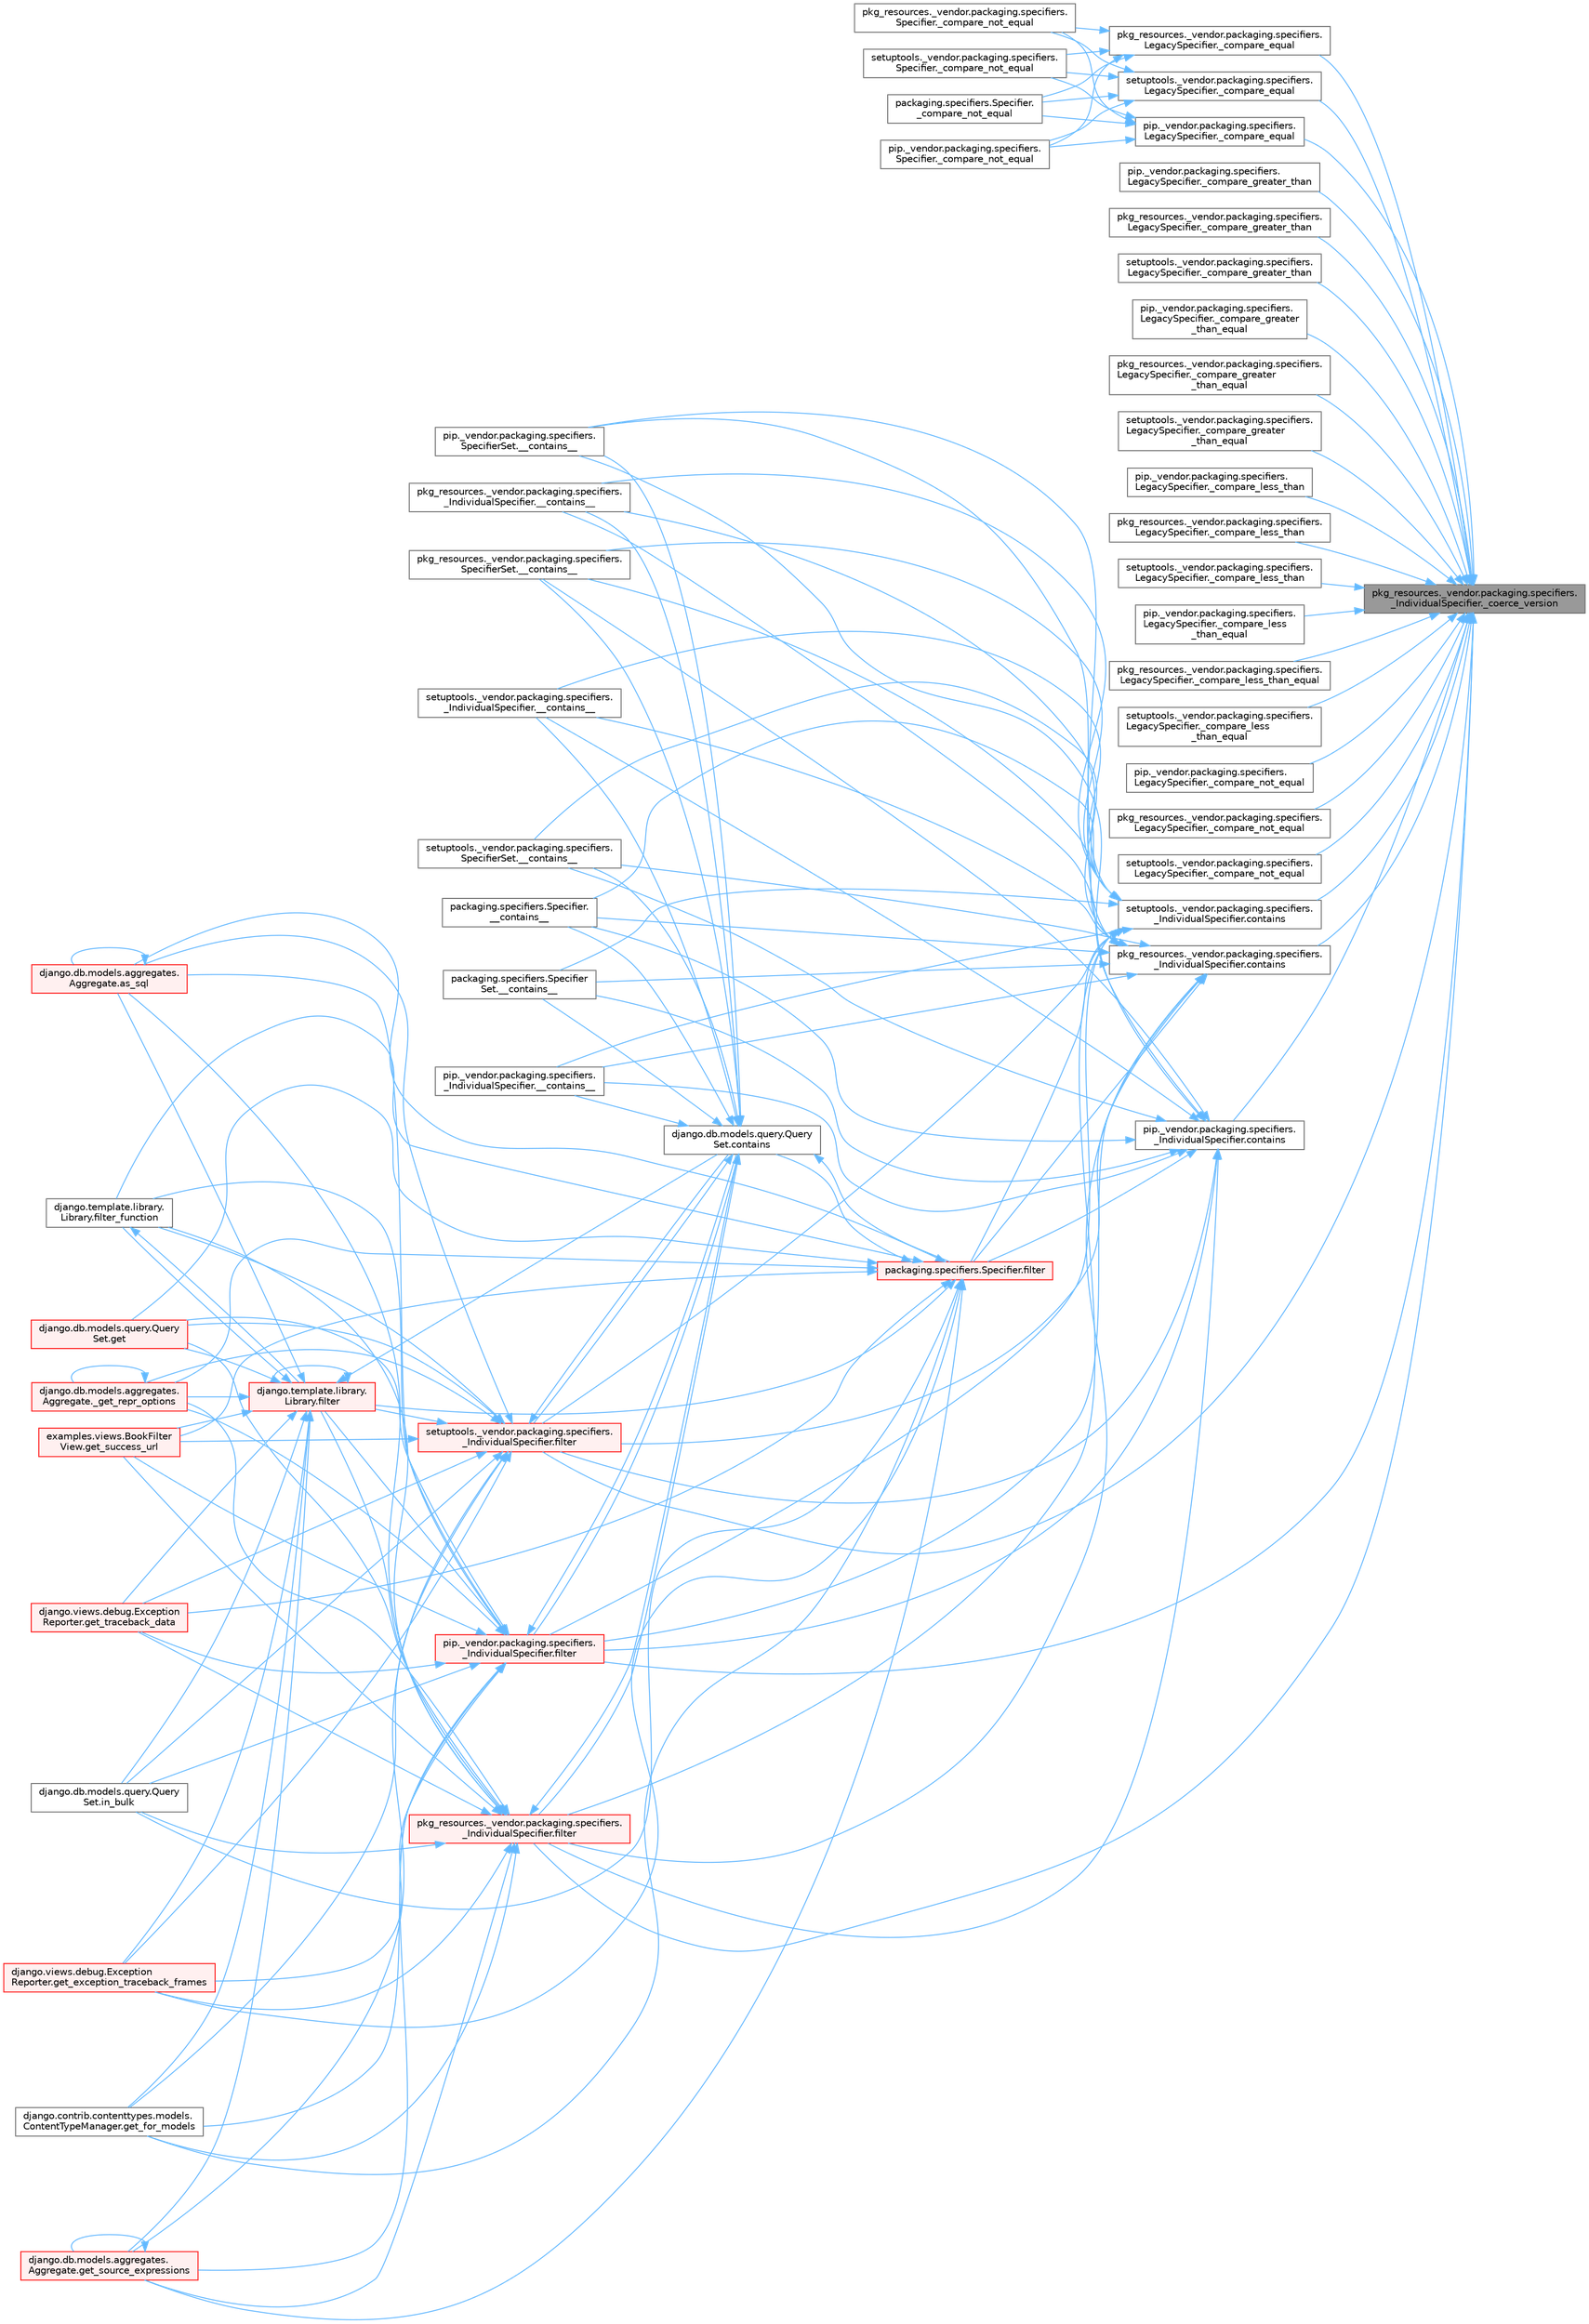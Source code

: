 digraph "pkg_resources._vendor.packaging.specifiers._IndividualSpecifier._coerce_version"
{
 // LATEX_PDF_SIZE
  bgcolor="transparent";
  edge [fontname=Helvetica,fontsize=10,labelfontname=Helvetica,labelfontsize=10];
  node [fontname=Helvetica,fontsize=10,shape=box,height=0.2,width=0.4];
  rankdir="RL";
  Node1 [id="Node000001",label="pkg_resources._vendor.packaging.specifiers.\l_IndividualSpecifier._coerce_version",height=0.2,width=0.4,color="gray40", fillcolor="grey60", style="filled", fontcolor="black",tooltip=" "];
  Node1 -> Node2 [id="edge1_Node000001_Node000002",dir="back",color="steelblue1",style="solid",tooltip=" "];
  Node2 [id="Node000002",label="pip._vendor.packaging.specifiers.\lLegacySpecifier._compare_equal",height=0.2,width=0.4,color="grey40", fillcolor="white", style="filled",URL="$classpip_1_1__vendor_1_1packaging_1_1specifiers_1_1_legacy_specifier.html#aa992abfe636b5dcc36fb73c9ba6eadc5",tooltip=" "];
  Node2 -> Node3 [id="edge2_Node000002_Node000003",dir="back",color="steelblue1",style="solid",tooltip=" "];
  Node3 [id="Node000003",label="packaging.specifiers.Specifier.\l_compare_not_equal",height=0.2,width=0.4,color="grey40", fillcolor="white", style="filled",URL="$classpackaging_1_1specifiers_1_1_specifier.html#afaf61a5885cdabcc436fab2c2c20abdf",tooltip=" "];
  Node2 -> Node4 [id="edge3_Node000002_Node000004",dir="back",color="steelblue1",style="solid",tooltip=" "];
  Node4 [id="Node000004",label="pip._vendor.packaging.specifiers.\lSpecifier._compare_not_equal",height=0.2,width=0.4,color="grey40", fillcolor="white", style="filled",URL="$classpip_1_1__vendor_1_1packaging_1_1specifiers_1_1_specifier.html#ac075d7482cc67183e717c5f5445e099c",tooltip=" "];
  Node2 -> Node5 [id="edge4_Node000002_Node000005",dir="back",color="steelblue1",style="solid",tooltip=" "];
  Node5 [id="Node000005",label="pkg_resources._vendor.packaging.specifiers.\lSpecifier._compare_not_equal",height=0.2,width=0.4,color="grey40", fillcolor="white", style="filled",URL="$classpkg__resources_1_1__vendor_1_1packaging_1_1specifiers_1_1_specifier.html#aecca9d52cf2ac225af3903268a50b1ba",tooltip=" "];
  Node2 -> Node6 [id="edge5_Node000002_Node000006",dir="back",color="steelblue1",style="solid",tooltip=" "];
  Node6 [id="Node000006",label="setuptools._vendor.packaging.specifiers.\lSpecifier._compare_not_equal",height=0.2,width=0.4,color="grey40", fillcolor="white", style="filled",URL="$classsetuptools_1_1__vendor_1_1packaging_1_1specifiers_1_1_specifier.html#aa03261e15d89f8c477abf4418d840951",tooltip=" "];
  Node1 -> Node7 [id="edge6_Node000001_Node000007",dir="back",color="steelblue1",style="solid",tooltip=" "];
  Node7 [id="Node000007",label="pkg_resources._vendor.packaging.specifiers.\lLegacySpecifier._compare_equal",height=0.2,width=0.4,color="grey40", fillcolor="white", style="filled",URL="$classpkg__resources_1_1__vendor_1_1packaging_1_1specifiers_1_1_legacy_specifier.html#a9ab14befdf33932453ea48aa388e64ef",tooltip=" "];
  Node7 -> Node3 [id="edge7_Node000007_Node000003",dir="back",color="steelblue1",style="solid",tooltip=" "];
  Node7 -> Node4 [id="edge8_Node000007_Node000004",dir="back",color="steelblue1",style="solid",tooltip=" "];
  Node7 -> Node5 [id="edge9_Node000007_Node000005",dir="back",color="steelblue1",style="solid",tooltip=" "];
  Node7 -> Node6 [id="edge10_Node000007_Node000006",dir="back",color="steelblue1",style="solid",tooltip=" "];
  Node1 -> Node8 [id="edge11_Node000001_Node000008",dir="back",color="steelblue1",style="solid",tooltip=" "];
  Node8 [id="Node000008",label="setuptools._vendor.packaging.specifiers.\lLegacySpecifier._compare_equal",height=0.2,width=0.4,color="grey40", fillcolor="white", style="filled",URL="$classsetuptools_1_1__vendor_1_1packaging_1_1specifiers_1_1_legacy_specifier.html#af2f9a3723cc43c0e2ba52554904ca5ee",tooltip=" "];
  Node8 -> Node3 [id="edge12_Node000008_Node000003",dir="back",color="steelblue1",style="solid",tooltip=" "];
  Node8 -> Node4 [id="edge13_Node000008_Node000004",dir="back",color="steelblue1",style="solid",tooltip=" "];
  Node8 -> Node5 [id="edge14_Node000008_Node000005",dir="back",color="steelblue1",style="solid",tooltip=" "];
  Node8 -> Node6 [id="edge15_Node000008_Node000006",dir="back",color="steelblue1",style="solid",tooltip=" "];
  Node1 -> Node9 [id="edge16_Node000001_Node000009",dir="back",color="steelblue1",style="solid",tooltip=" "];
  Node9 [id="Node000009",label="pip._vendor.packaging.specifiers.\lLegacySpecifier._compare_greater_than",height=0.2,width=0.4,color="grey40", fillcolor="white", style="filled",URL="$classpip_1_1__vendor_1_1packaging_1_1specifiers_1_1_legacy_specifier.html#a7f8ae49153f63ae98b5fcaa3aba95924",tooltip=" "];
  Node1 -> Node10 [id="edge17_Node000001_Node000010",dir="back",color="steelblue1",style="solid",tooltip=" "];
  Node10 [id="Node000010",label="pkg_resources._vendor.packaging.specifiers.\lLegacySpecifier._compare_greater_than",height=0.2,width=0.4,color="grey40", fillcolor="white", style="filled",URL="$classpkg__resources_1_1__vendor_1_1packaging_1_1specifiers_1_1_legacy_specifier.html#afa279350935f2a7582476d115ab74a6c",tooltip=" "];
  Node1 -> Node11 [id="edge18_Node000001_Node000011",dir="back",color="steelblue1",style="solid",tooltip=" "];
  Node11 [id="Node000011",label="setuptools._vendor.packaging.specifiers.\lLegacySpecifier._compare_greater_than",height=0.2,width=0.4,color="grey40", fillcolor="white", style="filled",URL="$classsetuptools_1_1__vendor_1_1packaging_1_1specifiers_1_1_legacy_specifier.html#a122d0eb86955927dd763498cb9765774",tooltip=" "];
  Node1 -> Node12 [id="edge19_Node000001_Node000012",dir="back",color="steelblue1",style="solid",tooltip=" "];
  Node12 [id="Node000012",label="pip._vendor.packaging.specifiers.\lLegacySpecifier._compare_greater\l_than_equal",height=0.2,width=0.4,color="grey40", fillcolor="white", style="filled",URL="$classpip_1_1__vendor_1_1packaging_1_1specifiers_1_1_legacy_specifier.html#a40b61cc2c25af7c94aa651295b25dab1",tooltip=" "];
  Node1 -> Node13 [id="edge20_Node000001_Node000013",dir="back",color="steelblue1",style="solid",tooltip=" "];
  Node13 [id="Node000013",label="pkg_resources._vendor.packaging.specifiers.\lLegacySpecifier._compare_greater\l_than_equal",height=0.2,width=0.4,color="grey40", fillcolor="white", style="filled",URL="$classpkg__resources_1_1__vendor_1_1packaging_1_1specifiers_1_1_legacy_specifier.html#a6778a400c248b6f8b374ffcf8c0ec60c",tooltip=" "];
  Node1 -> Node14 [id="edge21_Node000001_Node000014",dir="back",color="steelblue1",style="solid",tooltip=" "];
  Node14 [id="Node000014",label="setuptools._vendor.packaging.specifiers.\lLegacySpecifier._compare_greater\l_than_equal",height=0.2,width=0.4,color="grey40", fillcolor="white", style="filled",URL="$classsetuptools_1_1__vendor_1_1packaging_1_1specifiers_1_1_legacy_specifier.html#a0ac04fa512061f6629c6444e73358d34",tooltip=" "];
  Node1 -> Node15 [id="edge22_Node000001_Node000015",dir="back",color="steelblue1",style="solid",tooltip=" "];
  Node15 [id="Node000015",label="pip._vendor.packaging.specifiers.\lLegacySpecifier._compare_less_than",height=0.2,width=0.4,color="grey40", fillcolor="white", style="filled",URL="$classpip_1_1__vendor_1_1packaging_1_1specifiers_1_1_legacy_specifier.html#a64bc4cd3d43b304356d7ef3c3da8043a",tooltip=" "];
  Node1 -> Node16 [id="edge23_Node000001_Node000016",dir="back",color="steelblue1",style="solid",tooltip=" "];
  Node16 [id="Node000016",label="pkg_resources._vendor.packaging.specifiers.\lLegacySpecifier._compare_less_than",height=0.2,width=0.4,color="grey40", fillcolor="white", style="filled",URL="$classpkg__resources_1_1__vendor_1_1packaging_1_1specifiers_1_1_legacy_specifier.html#aa76c7e2e1e58b32a2801c09076eb9ee8",tooltip=" "];
  Node1 -> Node17 [id="edge24_Node000001_Node000017",dir="back",color="steelblue1",style="solid",tooltip=" "];
  Node17 [id="Node000017",label="setuptools._vendor.packaging.specifiers.\lLegacySpecifier._compare_less_than",height=0.2,width=0.4,color="grey40", fillcolor="white", style="filled",URL="$classsetuptools_1_1__vendor_1_1packaging_1_1specifiers_1_1_legacy_specifier.html#ac8081511dbe3bdf8d01a9bb9257a281c",tooltip=" "];
  Node1 -> Node18 [id="edge25_Node000001_Node000018",dir="back",color="steelblue1",style="solid",tooltip=" "];
  Node18 [id="Node000018",label="pip._vendor.packaging.specifiers.\lLegacySpecifier._compare_less\l_than_equal",height=0.2,width=0.4,color="grey40", fillcolor="white", style="filled",URL="$classpip_1_1__vendor_1_1packaging_1_1specifiers_1_1_legacy_specifier.html#a97c4a9b07607db6a9fc75305fad07592",tooltip=" "];
  Node1 -> Node19 [id="edge26_Node000001_Node000019",dir="back",color="steelblue1",style="solid",tooltip=" "];
  Node19 [id="Node000019",label="pkg_resources._vendor.packaging.specifiers.\lLegacySpecifier._compare_less_than_equal",height=0.2,width=0.4,color="grey40", fillcolor="white", style="filled",URL="$classpkg__resources_1_1__vendor_1_1packaging_1_1specifiers_1_1_legacy_specifier.html#a820d32e098eb543a2b03160a5724c3d1",tooltip=" "];
  Node1 -> Node20 [id="edge27_Node000001_Node000020",dir="back",color="steelblue1",style="solid",tooltip=" "];
  Node20 [id="Node000020",label="setuptools._vendor.packaging.specifiers.\lLegacySpecifier._compare_less\l_than_equal",height=0.2,width=0.4,color="grey40", fillcolor="white", style="filled",URL="$classsetuptools_1_1__vendor_1_1packaging_1_1specifiers_1_1_legacy_specifier.html#a0e6500c47377b3c773fa67f8a2f73adb",tooltip=" "];
  Node1 -> Node21 [id="edge28_Node000001_Node000021",dir="back",color="steelblue1",style="solid",tooltip=" "];
  Node21 [id="Node000021",label="pip._vendor.packaging.specifiers.\lLegacySpecifier._compare_not_equal",height=0.2,width=0.4,color="grey40", fillcolor="white", style="filled",URL="$classpip_1_1__vendor_1_1packaging_1_1specifiers_1_1_legacy_specifier.html#a9772d84edb67d9cc164ae26e13621e1c",tooltip=" "];
  Node1 -> Node22 [id="edge29_Node000001_Node000022",dir="back",color="steelblue1",style="solid",tooltip=" "];
  Node22 [id="Node000022",label="pkg_resources._vendor.packaging.specifiers.\lLegacySpecifier._compare_not_equal",height=0.2,width=0.4,color="grey40", fillcolor="white", style="filled",URL="$classpkg__resources_1_1__vendor_1_1packaging_1_1specifiers_1_1_legacy_specifier.html#aa5b8e0273c939304609e25b0a26674d4",tooltip=" "];
  Node1 -> Node23 [id="edge30_Node000001_Node000023",dir="back",color="steelblue1",style="solid",tooltip=" "];
  Node23 [id="Node000023",label="setuptools._vendor.packaging.specifiers.\lLegacySpecifier._compare_not_equal",height=0.2,width=0.4,color="grey40", fillcolor="white", style="filled",URL="$classsetuptools_1_1__vendor_1_1packaging_1_1specifiers_1_1_legacy_specifier.html#a203f91f790c2aedbbb57ec7711cc360a",tooltip=" "];
  Node1 -> Node24 [id="edge31_Node000001_Node000024",dir="back",color="steelblue1",style="solid",tooltip=" "];
  Node24 [id="Node000024",label="pip._vendor.packaging.specifiers.\l_IndividualSpecifier.contains",height=0.2,width=0.4,color="grey40", fillcolor="white", style="filled",URL="$classpip_1_1__vendor_1_1packaging_1_1specifiers_1_1___individual_specifier.html#a0225ec2329bc258c9ff7d62a4ad6dde5",tooltip=" "];
  Node24 -> Node25 [id="edge32_Node000024_Node000025",dir="back",color="steelblue1",style="solid",tooltip=" "];
  Node25 [id="Node000025",label="packaging.specifiers.Specifier.\l__contains__",height=0.2,width=0.4,color="grey40", fillcolor="white", style="filled",URL="$classpackaging_1_1specifiers_1_1_specifier.html#adc6d0f14bb1eff89499eea42047f3ba1",tooltip=" "];
  Node24 -> Node26 [id="edge33_Node000024_Node000026",dir="back",color="steelblue1",style="solid",tooltip=" "];
  Node26 [id="Node000026",label="packaging.specifiers.Specifier\lSet.__contains__",height=0.2,width=0.4,color="grey40", fillcolor="white", style="filled",URL="$classpackaging_1_1specifiers_1_1_specifier_set.html#afe431232e3df02a4ebec8ed882319eb4",tooltip=" "];
  Node24 -> Node27 [id="edge34_Node000024_Node000027",dir="back",color="steelblue1",style="solid",tooltip=" "];
  Node27 [id="Node000027",label="pip._vendor.packaging.specifiers.\l_IndividualSpecifier.__contains__",height=0.2,width=0.4,color="grey40", fillcolor="white", style="filled",URL="$classpip_1_1__vendor_1_1packaging_1_1specifiers_1_1___individual_specifier.html#a838b430af2f5ab5d2241a7c0bdd0e99e",tooltip=" "];
  Node24 -> Node28 [id="edge35_Node000024_Node000028",dir="back",color="steelblue1",style="solid",tooltip=" "];
  Node28 [id="Node000028",label="pip._vendor.packaging.specifiers.\lSpecifierSet.__contains__",height=0.2,width=0.4,color="grey40", fillcolor="white", style="filled",URL="$classpip_1_1__vendor_1_1packaging_1_1specifiers_1_1_specifier_set.html#a6129bfedcd20834661d4883f7fbaed86",tooltip=" "];
  Node24 -> Node29 [id="edge36_Node000024_Node000029",dir="back",color="steelblue1",style="solid",tooltip=" "];
  Node29 [id="Node000029",label="pkg_resources._vendor.packaging.specifiers.\l_IndividualSpecifier.__contains__",height=0.2,width=0.4,color="grey40", fillcolor="white", style="filled",URL="$classpkg__resources_1_1__vendor_1_1packaging_1_1specifiers_1_1___individual_specifier.html#a2370a23a1faa6987b992d9e69069aa6b",tooltip=" "];
  Node24 -> Node30 [id="edge37_Node000024_Node000030",dir="back",color="steelblue1",style="solid",tooltip=" "];
  Node30 [id="Node000030",label="pkg_resources._vendor.packaging.specifiers.\lSpecifierSet.__contains__",height=0.2,width=0.4,color="grey40", fillcolor="white", style="filled",URL="$classpkg__resources_1_1__vendor_1_1packaging_1_1specifiers_1_1_specifier_set.html#aad5022ca5dea895ec350e338ba308529",tooltip=" "];
  Node24 -> Node31 [id="edge38_Node000024_Node000031",dir="back",color="steelblue1",style="solid",tooltip=" "];
  Node31 [id="Node000031",label="setuptools._vendor.packaging.specifiers.\l_IndividualSpecifier.__contains__",height=0.2,width=0.4,color="grey40", fillcolor="white", style="filled",URL="$classsetuptools_1_1__vendor_1_1packaging_1_1specifiers_1_1___individual_specifier.html#aff90cdb7b48e1e261461d10f6bbe8c5e",tooltip=" "];
  Node24 -> Node32 [id="edge39_Node000024_Node000032",dir="back",color="steelblue1",style="solid",tooltip=" "];
  Node32 [id="Node000032",label="setuptools._vendor.packaging.specifiers.\lSpecifierSet.__contains__",height=0.2,width=0.4,color="grey40", fillcolor="white", style="filled",URL="$classsetuptools_1_1__vendor_1_1packaging_1_1specifiers_1_1_specifier_set.html#a44a6f0f6a924c5c4fb150fff13c089c6",tooltip=" "];
  Node24 -> Node33 [id="edge40_Node000024_Node000033",dir="back",color="steelblue1",style="solid",tooltip=" "];
  Node33 [id="Node000033",label="packaging.specifiers.Specifier.filter",height=0.2,width=0.4,color="red", fillcolor="#FFF0F0", style="filled",URL="$classpackaging_1_1specifiers_1_1_specifier.html#a22d9e14c5343d89e742b098b6d7997f7",tooltip=" "];
  Node33 -> Node34 [id="edge41_Node000033_Node000034",dir="back",color="steelblue1",style="solid",tooltip=" "];
  Node34 [id="Node000034",label="django.db.models.aggregates.\lAggregate._get_repr_options",height=0.2,width=0.4,color="red", fillcolor="#FFF0F0", style="filled",URL="$classdjango_1_1db_1_1models_1_1aggregates_1_1_aggregate.html#a9256cb09b47d2922447ef2d7e78a9cc7",tooltip=" "];
  Node34 -> Node34 [id="edge42_Node000034_Node000034",dir="back",color="steelblue1",style="solid",tooltip=" "];
  Node33 -> Node37 [id="edge43_Node000033_Node000037",dir="back",color="steelblue1",style="solid",tooltip=" "];
  Node37 [id="Node000037",label="django.db.models.aggregates.\lAggregate.as_sql",height=0.2,width=0.4,color="red", fillcolor="#FFF0F0", style="filled",URL="$classdjango_1_1db_1_1models_1_1aggregates_1_1_aggregate.html#aeb213202f480fabf5956d513efab08d6",tooltip=" "];
  Node37 -> Node37 [id="edge44_Node000037_Node000037",dir="back",color="steelblue1",style="solid",tooltip=" "];
  Node33 -> Node66 [id="edge45_Node000033_Node000066",dir="back",color="steelblue1",style="solid",tooltip=" "];
  Node66 [id="Node000066",label="django.db.models.query.Query\lSet.contains",height=0.2,width=0.4,color="grey40", fillcolor="white", style="filled",URL="$classdjango_1_1db_1_1models_1_1query_1_1_query_set.html#a242e569a4bce6723adc3e71fdc69b70f",tooltip=" "];
  Node66 -> Node25 [id="edge46_Node000066_Node000025",dir="back",color="steelblue1",style="solid",tooltip=" "];
  Node66 -> Node26 [id="edge47_Node000066_Node000026",dir="back",color="steelblue1",style="solid",tooltip=" "];
  Node66 -> Node27 [id="edge48_Node000066_Node000027",dir="back",color="steelblue1",style="solid",tooltip=" "];
  Node66 -> Node28 [id="edge49_Node000066_Node000028",dir="back",color="steelblue1",style="solid",tooltip=" "];
  Node66 -> Node29 [id="edge50_Node000066_Node000029",dir="back",color="steelblue1",style="solid",tooltip=" "];
  Node66 -> Node30 [id="edge51_Node000066_Node000030",dir="back",color="steelblue1",style="solid",tooltip=" "];
  Node66 -> Node31 [id="edge52_Node000066_Node000031",dir="back",color="steelblue1",style="solid",tooltip=" "];
  Node66 -> Node32 [id="edge53_Node000066_Node000032",dir="back",color="steelblue1",style="solid",tooltip=" "];
  Node66 -> Node33 [id="edge54_Node000066_Node000033",dir="back",color="steelblue1",style="solid",tooltip=" "];
  Node66 -> Node67 [id="edge55_Node000066_Node000067",dir="back",color="steelblue1",style="solid",tooltip=" "];
  Node67 [id="Node000067",label="pip._vendor.packaging.specifiers.\l_IndividualSpecifier.filter",height=0.2,width=0.4,color="red", fillcolor="#FFF0F0", style="filled",URL="$classpip_1_1__vendor_1_1packaging_1_1specifiers_1_1___individual_specifier.html#a6203976cfa5ddd6a1f47f8dfe0669fd7",tooltip=" "];
  Node67 -> Node34 [id="edge56_Node000067_Node000034",dir="back",color="steelblue1",style="solid",tooltip=" "];
  Node67 -> Node37 [id="edge57_Node000067_Node000037",dir="back",color="steelblue1",style="solid",tooltip=" "];
  Node67 -> Node66 [id="edge58_Node000067_Node000066",dir="back",color="steelblue1",style="solid",tooltip=" "];
  Node67 -> Node68 [id="edge59_Node000067_Node000068",dir="back",color="steelblue1",style="solid",tooltip=" "];
  Node68 [id="Node000068",label="django.template.library.\lLibrary.filter",height=0.2,width=0.4,color="red", fillcolor="#FFF0F0", style="filled",URL="$classdjango_1_1template_1_1library_1_1_library.html#ac67bb1211ffc0354d5bf33029a58aa43",tooltip=" "];
  Node68 -> Node34 [id="edge60_Node000068_Node000034",dir="back",color="steelblue1",style="solid",tooltip=" "];
  Node68 -> Node37 [id="edge61_Node000068_Node000037",dir="back",color="steelblue1",style="solid",tooltip=" "];
  Node68 -> Node66 [id="edge62_Node000068_Node000066",dir="back",color="steelblue1",style="solid",tooltip=" "];
  Node68 -> Node68 [id="edge63_Node000068_Node000068",dir="back",color="steelblue1",style="solid",tooltip=" "];
  Node68 -> Node69 [id="edge64_Node000068_Node000069",dir="back",color="steelblue1",style="solid",tooltip=" "];
  Node69 [id="Node000069",label="django.template.library.\lLibrary.filter_function",height=0.2,width=0.4,color="grey40", fillcolor="white", style="filled",URL="$classdjango_1_1template_1_1library_1_1_library.html#ac31ca4b9799430f0623aea9d177a04dc",tooltip=" "];
  Node69 -> Node68 [id="edge65_Node000069_Node000068",dir="back",color="steelblue1",style="solid",tooltip=" "];
  Node68 -> Node70 [id="edge66_Node000068_Node000070",dir="back",color="steelblue1",style="solid",tooltip=" "];
  Node70 [id="Node000070",label="django.db.models.query.Query\lSet.get",height=0.2,width=0.4,color="red", fillcolor="#FFF0F0", style="filled",URL="$classdjango_1_1db_1_1models_1_1query_1_1_query_set.html#afe9afa909843984d4fa4c2555f0f1310",tooltip=" "];
  Node68 -> Node2633 [id="edge67_Node000068_Node002633",dir="back",color="steelblue1",style="solid",tooltip=" "];
  Node2633 [id="Node002633",label="django.views.debug.Exception\lReporter.get_exception_traceback_frames",height=0.2,width=0.4,color="red", fillcolor="#FFF0F0", style="filled",URL="$classdjango_1_1views_1_1debug_1_1_exception_reporter.html#a326b08b3941038a5504f8e0a846bae68",tooltip=" "];
  Node68 -> Node717 [id="edge68_Node000068_Node000717",dir="back",color="steelblue1",style="solid",tooltip=" "];
  Node717 [id="Node000717",label="django.contrib.contenttypes.models.\lContentTypeManager.get_for_models",height=0.2,width=0.4,color="grey40", fillcolor="white", style="filled",URL="$classdjango_1_1contrib_1_1contenttypes_1_1models_1_1_content_type_manager.html#a541a2e215680799739b6f8c1b19ddda4",tooltip=" "];
  Node68 -> Node2635 [id="edge69_Node000068_Node002635",dir="back",color="steelblue1",style="solid",tooltip=" "];
  Node2635 [id="Node002635",label="django.db.models.aggregates.\lAggregate.get_source_expressions",height=0.2,width=0.4,color="red", fillcolor="#FFF0F0", style="filled",URL="$classdjango_1_1db_1_1models_1_1aggregates_1_1_aggregate.html#a4a47839518c013f780a931e4bcf2d4f1",tooltip=" "];
  Node2635 -> Node2635 [id="edge70_Node002635_Node002635",dir="back",color="steelblue1",style="solid",tooltip=" "];
  Node68 -> Node2637 [id="edge71_Node000068_Node002637",dir="back",color="steelblue1",style="solid",tooltip=" "];
  Node2637 [id="Node002637",label="examples.views.BookFilter\lView.get_success_url",height=0.2,width=0.4,color="red", fillcolor="#FFF0F0", style="filled",URL="$classexamples_1_1views_1_1_book_filter_view.html#aa2850ac24b9acf2933ac3db160ee5a56",tooltip=" "];
  Node68 -> Node181 [id="edge72_Node000068_Node000181",dir="back",color="steelblue1",style="solid",tooltip=" "];
  Node181 [id="Node000181",label="django.views.debug.Exception\lReporter.get_traceback_data",height=0.2,width=0.4,color="red", fillcolor="#FFF0F0", style="filled",URL="$classdjango_1_1views_1_1debug_1_1_exception_reporter.html#ada9d00ba4c901b186db405e92ebbc211",tooltip=" "];
  Node68 -> Node2638 [id="edge73_Node000068_Node002638",dir="back",color="steelblue1",style="solid",tooltip=" "];
  Node2638 [id="Node002638",label="django.db.models.query.Query\lSet.in_bulk",height=0.2,width=0.4,color="grey40", fillcolor="white", style="filled",URL="$classdjango_1_1db_1_1models_1_1query_1_1_query_set.html#a5958a37586e4e5a39b6b2f8e3fa65d86",tooltip=" "];
  Node67 -> Node69 [id="edge74_Node000067_Node000069",dir="back",color="steelblue1",style="solid",tooltip=" "];
  Node67 -> Node70 [id="edge75_Node000067_Node000070",dir="back",color="steelblue1",style="solid",tooltip=" "];
  Node67 -> Node2633 [id="edge76_Node000067_Node002633",dir="back",color="steelblue1",style="solid",tooltip=" "];
  Node67 -> Node717 [id="edge77_Node000067_Node000717",dir="back",color="steelblue1",style="solid",tooltip=" "];
  Node67 -> Node2635 [id="edge78_Node000067_Node002635",dir="back",color="steelblue1",style="solid",tooltip=" "];
  Node67 -> Node2637 [id="edge79_Node000067_Node002637",dir="back",color="steelblue1",style="solid",tooltip=" "];
  Node67 -> Node181 [id="edge80_Node000067_Node000181",dir="back",color="steelblue1",style="solid",tooltip=" "];
  Node67 -> Node2638 [id="edge81_Node000067_Node002638",dir="back",color="steelblue1",style="solid",tooltip=" "];
  Node66 -> Node3200 [id="edge82_Node000066_Node003200",dir="back",color="steelblue1",style="solid",tooltip=" "];
  Node3200 [id="Node003200",label="pkg_resources._vendor.packaging.specifiers.\l_IndividualSpecifier.filter",height=0.2,width=0.4,color="red", fillcolor="#FFF0F0", style="filled",URL="$classpkg__resources_1_1__vendor_1_1packaging_1_1specifiers_1_1___individual_specifier.html#ad284c0e05b23f4b6838266492c00fc3e",tooltip=" "];
  Node3200 -> Node34 [id="edge83_Node003200_Node000034",dir="back",color="steelblue1",style="solid",tooltip=" "];
  Node3200 -> Node37 [id="edge84_Node003200_Node000037",dir="back",color="steelblue1",style="solid",tooltip=" "];
  Node3200 -> Node66 [id="edge85_Node003200_Node000066",dir="back",color="steelblue1",style="solid",tooltip=" "];
  Node3200 -> Node68 [id="edge86_Node003200_Node000068",dir="back",color="steelblue1",style="solid",tooltip=" "];
  Node3200 -> Node69 [id="edge87_Node003200_Node000069",dir="back",color="steelblue1",style="solid",tooltip=" "];
  Node3200 -> Node70 [id="edge88_Node003200_Node000070",dir="back",color="steelblue1",style="solid",tooltip=" "];
  Node3200 -> Node2633 [id="edge89_Node003200_Node002633",dir="back",color="steelblue1",style="solid",tooltip=" "];
  Node3200 -> Node717 [id="edge90_Node003200_Node000717",dir="back",color="steelblue1",style="solid",tooltip=" "];
  Node3200 -> Node2635 [id="edge91_Node003200_Node002635",dir="back",color="steelblue1",style="solid",tooltip=" "];
  Node3200 -> Node2637 [id="edge92_Node003200_Node002637",dir="back",color="steelblue1",style="solid",tooltip=" "];
  Node3200 -> Node181 [id="edge93_Node003200_Node000181",dir="back",color="steelblue1",style="solid",tooltip=" "];
  Node3200 -> Node2638 [id="edge94_Node003200_Node002638",dir="back",color="steelblue1",style="solid",tooltip=" "];
  Node66 -> Node3201 [id="edge95_Node000066_Node003201",dir="back",color="steelblue1",style="solid",tooltip=" "];
  Node3201 [id="Node003201",label="setuptools._vendor.packaging.specifiers.\l_IndividualSpecifier.filter",height=0.2,width=0.4,color="red", fillcolor="#FFF0F0", style="filled",URL="$classsetuptools_1_1__vendor_1_1packaging_1_1specifiers_1_1___individual_specifier.html#a7f35b396bffe2a5276887eda17fd660b",tooltip=" "];
  Node3201 -> Node34 [id="edge96_Node003201_Node000034",dir="back",color="steelblue1",style="solid",tooltip=" "];
  Node3201 -> Node37 [id="edge97_Node003201_Node000037",dir="back",color="steelblue1",style="solid",tooltip=" "];
  Node3201 -> Node66 [id="edge98_Node003201_Node000066",dir="back",color="steelblue1",style="solid",tooltip=" "];
  Node3201 -> Node68 [id="edge99_Node003201_Node000068",dir="back",color="steelblue1",style="solid",tooltip=" "];
  Node3201 -> Node69 [id="edge100_Node003201_Node000069",dir="back",color="steelblue1",style="solid",tooltip=" "];
  Node3201 -> Node70 [id="edge101_Node003201_Node000070",dir="back",color="steelblue1",style="solid",tooltip=" "];
  Node3201 -> Node2633 [id="edge102_Node003201_Node002633",dir="back",color="steelblue1",style="solid",tooltip=" "];
  Node3201 -> Node717 [id="edge103_Node003201_Node000717",dir="back",color="steelblue1",style="solid",tooltip=" "];
  Node3201 -> Node2635 [id="edge104_Node003201_Node002635",dir="back",color="steelblue1",style="solid",tooltip=" "];
  Node3201 -> Node2637 [id="edge105_Node003201_Node002637",dir="back",color="steelblue1",style="solid",tooltip=" "];
  Node3201 -> Node181 [id="edge106_Node003201_Node000181",dir="back",color="steelblue1",style="solid",tooltip=" "];
  Node3201 -> Node2638 [id="edge107_Node003201_Node002638",dir="back",color="steelblue1",style="solid",tooltip=" "];
  Node33 -> Node68 [id="edge108_Node000033_Node000068",dir="back",color="steelblue1",style="solid",tooltip=" "];
  Node33 -> Node69 [id="edge109_Node000033_Node000069",dir="back",color="steelblue1",style="solid",tooltip=" "];
  Node33 -> Node70 [id="edge110_Node000033_Node000070",dir="back",color="steelblue1",style="solid",tooltip=" "];
  Node33 -> Node2633 [id="edge111_Node000033_Node002633",dir="back",color="steelblue1",style="solid",tooltip=" "];
  Node33 -> Node717 [id="edge112_Node000033_Node000717",dir="back",color="steelblue1",style="solid",tooltip=" "];
  Node33 -> Node2635 [id="edge113_Node000033_Node002635",dir="back",color="steelblue1",style="solid",tooltip=" "];
  Node33 -> Node2637 [id="edge114_Node000033_Node002637",dir="back",color="steelblue1",style="solid",tooltip=" "];
  Node33 -> Node181 [id="edge115_Node000033_Node000181",dir="back",color="steelblue1",style="solid",tooltip=" "];
  Node33 -> Node2638 [id="edge116_Node000033_Node002638",dir="back",color="steelblue1",style="solid",tooltip=" "];
  Node24 -> Node67 [id="edge117_Node000024_Node000067",dir="back",color="steelblue1",style="solid",tooltip=" "];
  Node24 -> Node3200 [id="edge118_Node000024_Node003200",dir="back",color="steelblue1",style="solid",tooltip=" "];
  Node24 -> Node3201 [id="edge119_Node000024_Node003201",dir="back",color="steelblue1",style="solid",tooltip=" "];
  Node1 -> Node3202 [id="edge120_Node000001_Node003202",dir="back",color="steelblue1",style="solid",tooltip=" "];
  Node3202 [id="Node003202",label="pkg_resources._vendor.packaging.specifiers.\l_IndividualSpecifier.contains",height=0.2,width=0.4,color="grey40", fillcolor="white", style="filled",URL="$classpkg__resources_1_1__vendor_1_1packaging_1_1specifiers_1_1___individual_specifier.html#ad490fa0c3edddc0b101c1f2a13af7644",tooltip=" "];
  Node3202 -> Node25 [id="edge121_Node003202_Node000025",dir="back",color="steelblue1",style="solid",tooltip=" "];
  Node3202 -> Node26 [id="edge122_Node003202_Node000026",dir="back",color="steelblue1",style="solid",tooltip=" "];
  Node3202 -> Node27 [id="edge123_Node003202_Node000027",dir="back",color="steelblue1",style="solid",tooltip=" "];
  Node3202 -> Node28 [id="edge124_Node003202_Node000028",dir="back",color="steelblue1",style="solid",tooltip=" "];
  Node3202 -> Node29 [id="edge125_Node003202_Node000029",dir="back",color="steelblue1",style="solid",tooltip=" "];
  Node3202 -> Node30 [id="edge126_Node003202_Node000030",dir="back",color="steelblue1",style="solid",tooltip=" "];
  Node3202 -> Node31 [id="edge127_Node003202_Node000031",dir="back",color="steelblue1",style="solid",tooltip=" "];
  Node3202 -> Node32 [id="edge128_Node003202_Node000032",dir="back",color="steelblue1",style="solid",tooltip=" "];
  Node3202 -> Node33 [id="edge129_Node003202_Node000033",dir="back",color="steelblue1",style="solid",tooltip=" "];
  Node3202 -> Node67 [id="edge130_Node003202_Node000067",dir="back",color="steelblue1",style="solid",tooltip=" "];
  Node3202 -> Node3200 [id="edge131_Node003202_Node003200",dir="back",color="steelblue1",style="solid",tooltip=" "];
  Node3202 -> Node3201 [id="edge132_Node003202_Node003201",dir="back",color="steelblue1",style="solid",tooltip=" "];
  Node1 -> Node3203 [id="edge133_Node000001_Node003203",dir="back",color="steelblue1",style="solid",tooltip=" "];
  Node3203 [id="Node003203",label="setuptools._vendor.packaging.specifiers.\l_IndividualSpecifier.contains",height=0.2,width=0.4,color="grey40", fillcolor="white", style="filled",URL="$classsetuptools_1_1__vendor_1_1packaging_1_1specifiers_1_1___individual_specifier.html#aed6d984e133bfe928b2ee6e1315a1d00",tooltip=" "];
  Node3203 -> Node25 [id="edge134_Node003203_Node000025",dir="back",color="steelblue1",style="solid",tooltip=" "];
  Node3203 -> Node26 [id="edge135_Node003203_Node000026",dir="back",color="steelblue1",style="solid",tooltip=" "];
  Node3203 -> Node27 [id="edge136_Node003203_Node000027",dir="back",color="steelblue1",style="solid",tooltip=" "];
  Node3203 -> Node28 [id="edge137_Node003203_Node000028",dir="back",color="steelblue1",style="solid",tooltip=" "];
  Node3203 -> Node29 [id="edge138_Node003203_Node000029",dir="back",color="steelblue1",style="solid",tooltip=" "];
  Node3203 -> Node30 [id="edge139_Node003203_Node000030",dir="back",color="steelblue1",style="solid",tooltip=" "];
  Node3203 -> Node31 [id="edge140_Node003203_Node000031",dir="back",color="steelblue1",style="solid",tooltip=" "];
  Node3203 -> Node32 [id="edge141_Node003203_Node000032",dir="back",color="steelblue1",style="solid",tooltip=" "];
  Node3203 -> Node33 [id="edge142_Node003203_Node000033",dir="back",color="steelblue1",style="solid",tooltip=" "];
  Node3203 -> Node67 [id="edge143_Node003203_Node000067",dir="back",color="steelblue1",style="solid",tooltip=" "];
  Node3203 -> Node3200 [id="edge144_Node003203_Node003200",dir="back",color="steelblue1",style="solid",tooltip=" "];
  Node3203 -> Node3201 [id="edge145_Node003203_Node003201",dir="back",color="steelblue1",style="solid",tooltip=" "];
  Node1 -> Node67 [id="edge146_Node000001_Node000067",dir="back",color="steelblue1",style="solid",tooltip=" "];
  Node1 -> Node3200 [id="edge147_Node000001_Node003200",dir="back",color="steelblue1",style="solid",tooltip=" "];
  Node1 -> Node3201 [id="edge148_Node000001_Node003201",dir="back",color="steelblue1",style="solid",tooltip=" "];
}
